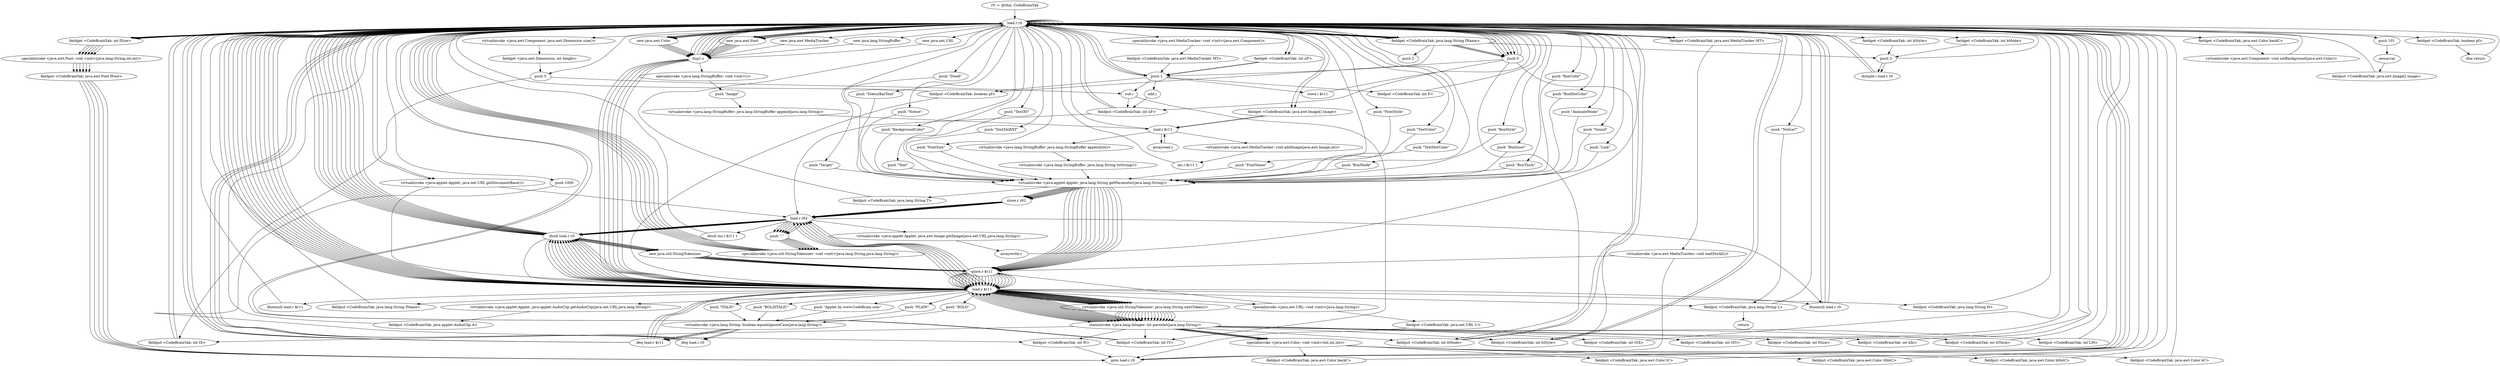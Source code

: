digraph "" {
    "r0 := @this: CodeBrainYak"
    "load.r r0"
    "r0 := @this: CodeBrainYak"->"load.r r0";
    "push 5"
    "load.r r0"->"push 5";
    "fieldput <CodeBrainYak: int tX>"
    "push 5"->"fieldput <CodeBrainYak: int tX>";
    "fieldput <CodeBrainYak: int tX>"->"load.r r0";
    "load.r r0"->"load.r r0";
    "virtualinvoke <java.awt.Component: java.awt.Dimension size()>"
    "load.r r0"->"virtualinvoke <java.awt.Component: java.awt.Dimension size()>";
    "fieldget <java.awt.Dimension: int height>"
    "virtualinvoke <java.awt.Component: java.awt.Dimension size()>"->"fieldget <java.awt.Dimension: int height>";
    "fieldget <java.awt.Dimension: int height>"->"push 5";
    "sub.i"
    "push 5"->"sub.i";
    "fieldput <CodeBrainYak: int tY>"
    "sub.i"->"fieldput <CodeBrainYak: int tY>";
    "fieldput <CodeBrainYak: int tY>"->"load.r r0";
    "push \"Notice\""
    "load.r r0"->"push \"Notice\"";
    "virtualinvoke <java.applet.Applet: java.lang.String getParameter(java.lang.String)>"
    "push \"Notice\""->"virtualinvoke <java.applet.Applet: java.lang.String getParameter(java.lang.String)>";
    "store.r $r11"
    "virtualinvoke <java.applet.Applet: java.lang.String getParameter(java.lang.String)>"->"store.r $r11";
    "load.r $r11"
    "store.r $r11"->"load.r $r11";
    "ifnonnull load.r $r11"
    "load.r $r11"->"ifnonnull load.r $r11";
    "ifnonnull load.r $r11"->"load.r r0";
    "push 0"
    "load.r r0"->"push 0";
    "fieldput <CodeBrainYak: boolean pf>"
    "push 0"->"fieldput <CodeBrainYak: boolean pf>";
    "fieldput <CodeBrainYak: boolean pf>"->"load.r $r11";
    "ifnull load.r r0"
    "load.r $r11"->"ifnull load.r r0";
    "ifnull load.r r0"->"load.r $r11";
    "push \"Applet by www.CodeBrain.com\""
    "load.r $r11"->"push \"Applet by www.CodeBrain.com\"";
    "virtualinvoke <java.lang.String: boolean equalsIgnoreCase(java.lang.String)>"
    "push \"Applet by www.CodeBrain.com\""->"virtualinvoke <java.lang.String: boolean equalsIgnoreCase(java.lang.String)>";
    "ifeq load.r r0"
    "virtualinvoke <java.lang.String: boolean equalsIgnoreCase(java.lang.String)>"->"ifeq load.r r0";
    "ifeq load.r r0"->"load.r r0";
    "push 1"
    "load.r r0"->"push 1";
    "push 1"->"fieldput <CodeBrainYak: boolean pf>";
    "fieldput <CodeBrainYak: boolean pf>"->"load.r r0";
    "push \"BackgroundColor\""
    "load.r r0"->"push \"BackgroundColor\"";
    "push \"BackgroundColor\""->"virtualinvoke <java.applet.Applet: java.lang.String getParameter(java.lang.String)>";
    "store.r r62"
    "virtualinvoke <java.applet.Applet: java.lang.String getParameter(java.lang.String)>"->"store.r r62";
    "load.r r62"
    "store.r r62"->"load.r r62";
    "load.r r62"->"ifnull load.r r0";
    "new java.util.StringTokenizer"
    "ifnull load.r r0"->"new java.util.StringTokenizer";
    "new java.util.StringTokenizer"->"store.r $r11";
    "store.r $r11"->"load.r $r11";
    "load.r $r11"->"load.r r62";
    "push \",\""
    "load.r r62"->"push \",\"";
    "specialinvoke <java.util.StringTokenizer: void <init>(java.lang.String,java.lang.String)>"
    "push \",\""->"specialinvoke <java.util.StringTokenizer: void <init>(java.lang.String,java.lang.String)>";
    "specialinvoke <java.util.StringTokenizer: void <init>(java.lang.String,java.lang.String)>"->"load.r r0";
    "new java.awt.Color"
    "load.r r0"->"new java.awt.Color";
    "dup1.r"
    "new java.awt.Color"->"dup1.r";
    "dup1.r"->"load.r $r11";
    "virtualinvoke <java.util.StringTokenizer: java.lang.String nextToken()>"
    "load.r $r11"->"virtualinvoke <java.util.StringTokenizer: java.lang.String nextToken()>";
    "staticinvoke <java.lang.Integer: int parseInt(java.lang.String)>"
    "virtualinvoke <java.util.StringTokenizer: java.lang.String nextToken()>"->"staticinvoke <java.lang.Integer: int parseInt(java.lang.String)>";
    "staticinvoke <java.lang.Integer: int parseInt(java.lang.String)>"->"load.r $r11";
    "load.r $r11"->"virtualinvoke <java.util.StringTokenizer: java.lang.String nextToken()>";
    "virtualinvoke <java.util.StringTokenizer: java.lang.String nextToken()>"->"staticinvoke <java.lang.Integer: int parseInt(java.lang.String)>";
    "staticinvoke <java.lang.Integer: int parseInt(java.lang.String)>"->"load.r $r11";
    "load.r $r11"->"virtualinvoke <java.util.StringTokenizer: java.lang.String nextToken()>";
    "virtualinvoke <java.util.StringTokenizer: java.lang.String nextToken()>"->"staticinvoke <java.lang.Integer: int parseInt(java.lang.String)>";
    "specialinvoke <java.awt.Color: void <init>(int,int,int)>"
    "staticinvoke <java.lang.Integer: int parseInt(java.lang.String)>"->"specialinvoke <java.awt.Color: void <init>(int,int,int)>";
    "fieldput <CodeBrainYak: java.awt.Color backC>"
    "specialinvoke <java.awt.Color: void <init>(int,int,int)>"->"fieldput <CodeBrainYak: java.awt.Color backC>";
    "fieldput <CodeBrainYak: java.awt.Color backC>"->"load.r r0";
    "load.r r0"->"load.r r0";
    "fieldget <CodeBrainYak: java.awt.Color backC>"
    "load.r r0"->"fieldget <CodeBrainYak: java.awt.Color backC>";
    "virtualinvoke <java.awt.Component: void setBackground(java.awt.Color)>"
    "fieldget <CodeBrainYak: java.awt.Color backC>"->"virtualinvoke <java.awt.Component: void setBackground(java.awt.Color)>";
    "virtualinvoke <java.awt.Component: void setBackground(java.awt.Color)>"->"load.r r0";
    "push \"Text\""
    "load.r r0"->"push \"Text\"";
    "push \"Text\""->"virtualinvoke <java.applet.Applet: java.lang.String getParameter(java.lang.String)>";
    "virtualinvoke <java.applet.Applet: java.lang.String getParameter(java.lang.String)>"->"store.r $r11";
    "store.r $r11"->"load.r $r11";
    "load.r $r11"->"ifnull load.r r0";
    "ifnull load.r r0"->"load.r r0";
    "load.r r0"->"load.r $r11";
    "fieldput <CodeBrainYak: java.lang.String L>"
    "load.r $r11"->"fieldput <CodeBrainYak: java.lang.String L>";
    "fieldput <CodeBrainYak: java.lang.String L>"->"load.r r0";
    "push \"TextXY\""
    "load.r r0"->"push \"TextXY\"";
    "push \"TextXY\""->"virtualinvoke <java.applet.Applet: java.lang.String getParameter(java.lang.String)>";
    "virtualinvoke <java.applet.Applet: java.lang.String getParameter(java.lang.String)>"->"store.r r62";
    "store.r r62"->"load.r r62";
    "load.r r62"->"ifnull load.r r0";
    "ifnull load.r r0"->"new java.util.StringTokenizer";
    "new java.util.StringTokenizer"->"store.r $r11";
    "store.r $r11"->"load.r $r11";
    "load.r $r11"->"load.r r62";
    "load.r r62"->"push \",\"";
    "push \",\""->"specialinvoke <java.util.StringTokenizer: void <init>(java.lang.String,java.lang.String)>";
    "specialinvoke <java.util.StringTokenizer: void <init>(java.lang.String,java.lang.String)>"->"load.r r0";
    "load.r r0"->"load.r $r11";
    "load.r $r11"->"virtualinvoke <java.util.StringTokenizer: java.lang.String nextToken()>";
    "virtualinvoke <java.util.StringTokenizer: java.lang.String nextToken()>"->"staticinvoke <java.lang.Integer: int parseInt(java.lang.String)>";
    "staticinvoke <java.lang.Integer: int parseInt(java.lang.String)>"->"fieldput <CodeBrainYak: int tX>";
    "fieldput <CodeBrainYak: int tX>"->"load.r r0";
    "load.r r0"->"load.r $r11";
    "load.r $r11"->"virtualinvoke <java.util.StringTokenizer: java.lang.String nextToken()>";
    "virtualinvoke <java.util.StringTokenizer: java.lang.String nextToken()>"->"staticinvoke <java.lang.Integer: int parseInt(java.lang.String)>";
    "staticinvoke <java.lang.Integer: int parseInt(java.lang.String)>"->"fieldput <CodeBrainYak: int tY>";
    "fieldput <CodeBrainYak: int tY>"->"load.r r0";
    "push \"TextShiftXY\""
    "load.r r0"->"push \"TextShiftXY\"";
    "push \"TextShiftXY\""->"virtualinvoke <java.applet.Applet: java.lang.String getParameter(java.lang.String)>";
    "virtualinvoke <java.applet.Applet: java.lang.String getParameter(java.lang.String)>"->"store.r r62";
    "store.r r62"->"load.r r62";
    "load.r r62"->"ifnull load.r r0";
    "ifnull load.r r0"->"new java.util.StringTokenizer";
    "new java.util.StringTokenizer"->"store.r $r11";
    "store.r $r11"->"load.r $r11";
    "load.r $r11"->"load.r r62";
    "load.r r62"->"push \",\"";
    "push \",\""->"specialinvoke <java.util.StringTokenizer: void <init>(java.lang.String,java.lang.String)>";
    "specialinvoke <java.util.StringTokenizer: void <init>(java.lang.String,java.lang.String)>"->"load.r r0";
    "load.r r0"->"load.r $r11";
    "load.r $r11"->"virtualinvoke <java.util.StringTokenizer: java.lang.String nextToken()>";
    "virtualinvoke <java.util.StringTokenizer: java.lang.String nextToken()>"->"staticinvoke <java.lang.Integer: int parseInt(java.lang.String)>";
    "fieldput <CodeBrainYak: int tSX>"
    "staticinvoke <java.lang.Integer: int parseInt(java.lang.String)>"->"fieldput <CodeBrainYak: int tSX>";
    "fieldput <CodeBrainYak: int tSX>"->"load.r r0";
    "load.r r0"->"load.r $r11";
    "load.r $r11"->"virtualinvoke <java.util.StringTokenizer: java.lang.String nextToken()>";
    "virtualinvoke <java.util.StringTokenizer: java.lang.String nextToken()>"->"staticinvoke <java.lang.Integer: int parseInt(java.lang.String)>";
    "fieldput <CodeBrainYak: int tSY>"
    "staticinvoke <java.lang.Integer: int parseInt(java.lang.String)>"->"fieldput <CodeBrainYak: int tSY>";
    "fieldput <CodeBrainYak: int tSY>"->"load.r r0";
    "push \"FontSize\""
    "load.r r0"->"push \"FontSize\"";
    "push \"FontSize\""->"virtualinvoke <java.applet.Applet: java.lang.String getParameter(java.lang.String)>";
    "virtualinvoke <java.applet.Applet: java.lang.String getParameter(java.lang.String)>"->"store.r $r11";
    "store.r $r11"->"load.r $r11";
    "load.r $r11"->"ifnull load.r r0";
    "ifnull load.r r0"->"load.r r0";
    "load.r r0"->"load.r $r11";
    "load.r $r11"->"staticinvoke <java.lang.Integer: int parseInt(java.lang.String)>";
    "fieldput <CodeBrainYak: int fSize>"
    "staticinvoke <java.lang.Integer: int parseInt(java.lang.String)>"->"fieldput <CodeBrainYak: int fSize>";
    "fieldput <CodeBrainYak: int fSize>"->"load.r r0";
    "push \"FontName\""
    "load.r r0"->"push \"FontName\"";
    "push \"FontName\""->"virtualinvoke <java.applet.Applet: java.lang.String getParameter(java.lang.String)>";
    "virtualinvoke <java.applet.Applet: java.lang.String getParameter(java.lang.String)>"->"store.r $r11";
    "store.r $r11"->"load.r $r11";
    "load.r $r11"->"ifnull load.r r0";
    "ifnull load.r r0"->"load.r r0";
    "load.r r0"->"load.r $r11";
    "fieldput <CodeBrainYak: java.lang.String fName>"
    "load.r $r11"->"fieldput <CodeBrainYak: java.lang.String fName>";
    "fieldput <CodeBrainYak: java.lang.String fName>"->"load.r r0";
    "push \"FontStyle\""
    "load.r r0"->"push \"FontStyle\"";
    "push \"FontStyle\""->"virtualinvoke <java.applet.Applet: java.lang.String getParameter(java.lang.String)>";
    "virtualinvoke <java.applet.Applet: java.lang.String getParameter(java.lang.String)>"->"store.r $r11";
    "store.r $r11"->"load.r $r11";
    "load.r $r11"->"ifnull load.r r0";
    "ifnull load.r r0"->"load.r $r11";
    "push \"PLAIN\""
    "load.r $r11"->"push \"PLAIN\"";
    "push \"PLAIN\""->"virtualinvoke <java.lang.String: boolean equalsIgnoreCase(java.lang.String)>";
    "ifeq load.r $r11"
    "virtualinvoke <java.lang.String: boolean equalsIgnoreCase(java.lang.String)>"->"ifeq load.r $r11";
    "ifeq load.r $r11"->"load.r r0";
    "new java.awt.Font"
    "load.r r0"->"new java.awt.Font";
    "new java.awt.Font"->"dup1.r";
    "dup1.r"->"load.r r0";
    "fieldget <CodeBrainYak: java.lang.String fName>"
    "load.r r0"->"fieldget <CodeBrainYak: java.lang.String fName>";
    "fieldget <CodeBrainYak: java.lang.String fName>"->"push 0";
    "push 0"->"load.r r0";
    "fieldget <CodeBrainYak: int fSize>"
    "load.r r0"->"fieldget <CodeBrainYak: int fSize>";
    "specialinvoke <java.awt.Font: void <init>(java.lang.String,int,int)>"
    "fieldget <CodeBrainYak: int fSize>"->"specialinvoke <java.awt.Font: void <init>(java.lang.String,int,int)>";
    "fieldput <CodeBrainYak: java.awt.Font fFont>"
    "specialinvoke <java.awt.Font: void <init>(java.lang.String,int,int)>"->"fieldput <CodeBrainYak: java.awt.Font fFont>";
    "goto load.r r0"
    "fieldput <CodeBrainYak: java.awt.Font fFont>"->"goto load.r r0";
    "goto load.r r0"->"load.r r0";
    "push \"TextColor\""
    "load.r r0"->"push \"TextColor\"";
    "push \"TextColor\""->"virtualinvoke <java.applet.Applet: java.lang.String getParameter(java.lang.String)>";
    "virtualinvoke <java.applet.Applet: java.lang.String getParameter(java.lang.String)>"->"store.r r62";
    "store.r r62"->"load.r r62";
    "load.r r62"->"ifnull load.r r0";
    "ifnull load.r r0"->"new java.util.StringTokenizer";
    "new java.util.StringTokenizer"->"store.r $r11";
    "store.r $r11"->"load.r $r11";
    "load.r $r11"->"load.r r62";
    "load.r r62"->"push \",\"";
    "push \",\""->"specialinvoke <java.util.StringTokenizer: void <init>(java.lang.String,java.lang.String)>";
    "specialinvoke <java.util.StringTokenizer: void <init>(java.lang.String,java.lang.String)>"->"load.r r0";
    "load.r r0"->"new java.awt.Color";
    "new java.awt.Color"->"dup1.r";
    "dup1.r"->"load.r $r11";
    "load.r $r11"->"virtualinvoke <java.util.StringTokenizer: java.lang.String nextToken()>";
    "virtualinvoke <java.util.StringTokenizer: java.lang.String nextToken()>"->"staticinvoke <java.lang.Integer: int parseInt(java.lang.String)>";
    "staticinvoke <java.lang.Integer: int parseInt(java.lang.String)>"->"load.r $r11";
    "load.r $r11"->"virtualinvoke <java.util.StringTokenizer: java.lang.String nextToken()>";
    "virtualinvoke <java.util.StringTokenizer: java.lang.String nextToken()>"->"staticinvoke <java.lang.Integer: int parseInt(java.lang.String)>";
    "staticinvoke <java.lang.Integer: int parseInt(java.lang.String)>"->"load.r $r11";
    "load.r $r11"->"virtualinvoke <java.util.StringTokenizer: java.lang.String nextToken()>";
    "virtualinvoke <java.util.StringTokenizer: java.lang.String nextToken()>"->"staticinvoke <java.lang.Integer: int parseInt(java.lang.String)>";
    "staticinvoke <java.lang.Integer: int parseInt(java.lang.String)>"->"specialinvoke <java.awt.Color: void <init>(int,int,int)>";
    "fieldput <CodeBrainYak: java.awt.Color tC>"
    "specialinvoke <java.awt.Color: void <init>(int,int,int)>"->"fieldput <CodeBrainYak: java.awt.Color tC>";
    "fieldput <CodeBrainYak: java.awt.Color tC>"->"load.r r0";
    "push \"TextHotColor\""
    "load.r r0"->"push \"TextHotColor\"";
    "push \"TextHotColor\""->"virtualinvoke <java.applet.Applet: java.lang.String getParameter(java.lang.String)>";
    "virtualinvoke <java.applet.Applet: java.lang.String getParameter(java.lang.String)>"->"store.r r62";
    "store.r r62"->"load.r r62";
    "load.r r62"->"ifnull load.r r0";
    "ifnull load.r r0"->"new java.util.StringTokenizer";
    "new java.util.StringTokenizer"->"store.r $r11";
    "store.r $r11"->"load.r $r11";
    "load.r $r11"->"load.r r62";
    "load.r r62"->"push \",\"";
    "push \",\""->"specialinvoke <java.util.StringTokenizer: void <init>(java.lang.String,java.lang.String)>";
    "specialinvoke <java.util.StringTokenizer: void <init>(java.lang.String,java.lang.String)>"->"load.r r0";
    "load.r r0"->"new java.awt.Color";
    "new java.awt.Color"->"dup1.r";
    "dup1.r"->"load.r $r11";
    "load.r $r11"->"virtualinvoke <java.util.StringTokenizer: java.lang.String nextToken()>";
    "virtualinvoke <java.util.StringTokenizer: java.lang.String nextToken()>"->"staticinvoke <java.lang.Integer: int parseInt(java.lang.String)>";
    "staticinvoke <java.lang.Integer: int parseInt(java.lang.String)>"->"load.r $r11";
    "load.r $r11"->"virtualinvoke <java.util.StringTokenizer: java.lang.String nextToken()>";
    "virtualinvoke <java.util.StringTokenizer: java.lang.String nextToken()>"->"staticinvoke <java.lang.Integer: int parseInt(java.lang.String)>";
    "staticinvoke <java.lang.Integer: int parseInt(java.lang.String)>"->"load.r $r11";
    "load.r $r11"->"virtualinvoke <java.util.StringTokenizer: java.lang.String nextToken()>";
    "virtualinvoke <java.util.StringTokenizer: java.lang.String nextToken()>"->"staticinvoke <java.lang.Integer: int parseInt(java.lang.String)>";
    "staticinvoke <java.lang.Integer: int parseInt(java.lang.String)>"->"specialinvoke <java.awt.Color: void <init>(int,int,int)>";
    "fieldput <CodeBrainYak: java.awt.Color tHotC>"
    "specialinvoke <java.awt.Color: void <init>(int,int,int)>"->"fieldput <CodeBrainYak: java.awt.Color tHotC>";
    "fieldput <CodeBrainYak: java.awt.Color tHotC>"->"load.r r0";
    "load.r r0"->"push 0";
    "fieldput <CodeBrainYak: int nF>"
    "push 0"->"fieldput <CodeBrainYak: int nF>";
    "fieldput <CodeBrainYak: int nF>"->"load.r r0";
    "push 101"
    "load.r r0"->"push 101";
    "newarray"
    "push 101"->"newarray";
    "fieldput <CodeBrainYak: java.awt.Image[] image>"
    "newarray"->"fieldput <CodeBrainYak: java.awt.Image[] image>";
    "fieldput <CodeBrainYak: java.awt.Image[] image>"->"load.r r0";
    "new java.awt.MediaTracker"
    "load.r r0"->"new java.awt.MediaTracker";
    "new java.awt.MediaTracker"->"dup1.r";
    "dup1.r"->"load.r r0";
    "specialinvoke <java.awt.MediaTracker: void <init>(java.awt.Component)>"
    "load.r r0"->"specialinvoke <java.awt.MediaTracker: void <init>(java.awt.Component)>";
    "fieldput <CodeBrainYak: java.awt.MediaTracker MT>"
    "specialinvoke <java.awt.MediaTracker: void <init>(java.awt.Component)>"->"fieldput <CodeBrainYak: java.awt.MediaTracker MT>";
    "fieldput <CodeBrainYak: java.awt.MediaTracker MT>"->"push 1";
    "store.i $r11"
    "push 1"->"store.i $r11";
    "store.i $r11"->"load.r r0";
    "new java.lang.StringBuffer"
    "load.r r0"->"new java.lang.StringBuffer";
    "new java.lang.StringBuffer"->"dup1.r";
    "specialinvoke <java.lang.StringBuffer: void <init>()>"
    "dup1.r"->"specialinvoke <java.lang.StringBuffer: void <init>()>";
    "push \"Image\""
    "specialinvoke <java.lang.StringBuffer: void <init>()>"->"push \"Image\"";
    "virtualinvoke <java.lang.StringBuffer: java.lang.StringBuffer append(java.lang.String)>"
    "push \"Image\""->"virtualinvoke <java.lang.StringBuffer: java.lang.StringBuffer append(java.lang.String)>";
    "load.i $r11"
    "virtualinvoke <java.lang.StringBuffer: java.lang.StringBuffer append(java.lang.String)>"->"load.i $r11";
    "virtualinvoke <java.lang.StringBuffer: java.lang.StringBuffer append(int)>"
    "load.i $r11"->"virtualinvoke <java.lang.StringBuffer: java.lang.StringBuffer append(int)>";
    "virtualinvoke <java.lang.StringBuffer: java.lang.String toString()>"
    "virtualinvoke <java.lang.StringBuffer: java.lang.StringBuffer append(int)>"->"virtualinvoke <java.lang.StringBuffer: java.lang.String toString()>";
    "virtualinvoke <java.lang.StringBuffer: java.lang.String toString()>"->"virtualinvoke <java.applet.Applet: java.lang.String getParameter(java.lang.String)>";
    "virtualinvoke <java.applet.Applet: java.lang.String getParameter(java.lang.String)>"->"store.r r62";
    "store.r r62"->"load.r r62";
    "ifnull inc.i $r11 1"
    "load.r r62"->"ifnull inc.i $r11 1";
    "ifnull inc.i $r11 1"->"load.r r0";
    "fieldget <CodeBrainYak: java.awt.Image[] image>"
    "load.r r0"->"fieldget <CodeBrainYak: java.awt.Image[] image>";
    "fieldget <CodeBrainYak: java.awt.Image[] image>"->"load.i $r11";
    "load.i $r11"->"load.r r0";
    "load.r r0"->"load.r r0";
    "virtualinvoke <java.applet.Applet: java.net.URL getDocumentBase()>"
    "load.r r0"->"virtualinvoke <java.applet.Applet: java.net.URL getDocumentBase()>";
    "virtualinvoke <java.applet.Applet: java.net.URL getDocumentBase()>"->"load.r r62";
    "virtualinvoke <java.applet.Applet: java.awt.Image getImage(java.net.URL,java.lang.String)>"
    "load.r r62"->"virtualinvoke <java.applet.Applet: java.awt.Image getImage(java.net.URL,java.lang.String)>";
    "arraywrite.r"
    "virtualinvoke <java.applet.Applet: java.awt.Image getImage(java.net.URL,java.lang.String)>"->"arraywrite.r";
    "arraywrite.r"->"load.r r0";
    "fieldget <CodeBrainYak: java.awt.MediaTracker MT>"
    "load.r r0"->"fieldget <CodeBrainYak: java.awt.MediaTracker MT>";
    "fieldget <CodeBrainYak: java.awt.MediaTracker MT>"->"load.r r0";
    "load.r r0"->"fieldget <CodeBrainYak: java.awt.Image[] image>";
    "fieldget <CodeBrainYak: java.awt.Image[] image>"->"load.i $r11";
    "arrayread.r"
    "load.i $r11"->"arrayread.r";
    "arrayread.r"->"load.i $r11";
    "virtualinvoke <java.awt.MediaTracker: void addImage(java.awt.Image,int)>"
    "load.i $r11"->"virtualinvoke <java.awt.MediaTracker: void addImage(java.awt.Image,int)>";
    "inc.i $r11 1"
    "virtualinvoke <java.awt.MediaTracker: void addImage(java.awt.Image,int)>"->"inc.i $r11 1";
    "inc.i $r11 1"->"load.r r0";
    "load.r r0"->"load.r r0";
    "fieldget <CodeBrainYak: int nF>"
    "load.r r0"->"fieldget <CodeBrainYak: int nF>";
    "fieldget <CodeBrainYak: int nF>"->"push 1";
    "add.i"
    "push 1"->"add.i";
    "add.i"->"fieldput <CodeBrainYak: int nF>";
    "fieldput <CodeBrainYak: int nF>"->"load.r r62";
    "ifnonnull load.r r0"
    "load.r r62"->"ifnonnull load.r r0";
    "ifnonnull load.r r0"->"load.r r0";
    "load.r r0"->"load.r r0";
    "load.r r0"->"fieldget <CodeBrainYak: int nF>";
    "fieldget <CodeBrainYak: int nF>"->"push 1";
    "push 1"->"sub.i";
    "sub.i"->"fieldput <CodeBrainYak: int nF>";
    "fieldput <CodeBrainYak: int nF>"->"load.r r0";
    "load.r r0"->"push 1";
    "fieldput <CodeBrainYak: int F>"
    "push 1"->"fieldput <CodeBrainYak: int F>";
    "fieldput <CodeBrainYak: int F>"->"load.r r0";
    "load.r r0"->"fieldget <CodeBrainYak: java.awt.MediaTracker MT>";
    "virtualinvoke <java.awt.MediaTracker: void waitForAll()>"
    "fieldget <CodeBrainYak: java.awt.MediaTracker MT>"->"virtualinvoke <java.awt.MediaTracker: void waitForAll()>";
    "virtualinvoke <java.awt.MediaTracker: void waitForAll()>"->"goto load.r r0";
    "goto load.r r0"->"load.r r0";
    "push \"BoxMode\""
    "load.r r0"->"push \"BoxMode\"";
    "push \"BoxMode\""->"virtualinvoke <java.applet.Applet: java.lang.String getParameter(java.lang.String)>";
    "virtualinvoke <java.applet.Applet: java.lang.String getParameter(java.lang.String)>"->"store.r $r11";
    "store.r $r11"->"load.r $r11";
    "load.r $r11"->"ifnull load.r r0";
    "ifnull load.r r0"->"load.r r0";
    "load.r r0"->"load.r $r11";
    "load.r $r11"->"staticinvoke <java.lang.Integer: int parseInt(java.lang.String)>";
    "fieldput <CodeBrainYak: int bMode>"
    "staticinvoke <java.lang.Integer: int parseInt(java.lang.String)>"->"fieldput <CodeBrainYak: int bMode>";
    "fieldput <CodeBrainYak: int bMode>"->"load.r r0";
    "fieldget <CodeBrainYak: int bMode>"
    "load.r r0"->"fieldget <CodeBrainYak: int bMode>";
    "push 3"
    "fieldget <CodeBrainYak: int bMode>"->"push 3";
    "ifcmple.i load.r r0"
    "push 3"->"ifcmple.i load.r r0";
    "ifcmple.i load.r r0"->"load.r r0";
    "load.r r0"->"push 0";
    "push 0"->"fieldput <CodeBrainYak: int bMode>";
    "fieldput <CodeBrainYak: int bMode>"->"load.r r0";
    "push \"BoxStyle\""
    "load.r r0"->"push \"BoxStyle\"";
    "push \"BoxStyle\""->"virtualinvoke <java.applet.Applet: java.lang.String getParameter(java.lang.String)>";
    "virtualinvoke <java.applet.Applet: java.lang.String getParameter(java.lang.String)>"->"store.r $r11";
    "store.r $r11"->"load.r $r11";
    "load.r $r11"->"ifnull load.r r0";
    "ifnull load.r r0"->"load.r r0";
    "load.r r0"->"load.r $r11";
    "load.r $r11"->"staticinvoke <java.lang.Integer: int parseInt(java.lang.String)>";
    "fieldput <CodeBrainYak: int bStyle>"
    "staticinvoke <java.lang.Integer: int parseInt(java.lang.String)>"->"fieldput <CodeBrainYak: int bStyle>";
    "fieldput <CodeBrainYak: int bStyle>"->"load.r r0";
    "fieldget <CodeBrainYak: int bStyle>"
    "load.r r0"->"fieldget <CodeBrainYak: int bStyle>";
    "fieldget <CodeBrainYak: int bStyle>"->"push 3";
    "push 3"->"ifcmple.i load.r r0";
    "ifcmple.i load.r r0"->"load.r r0";
    "load.r r0"->"push 0";
    "push 0"->"fieldput <CodeBrainYak: int bStyle>";
    "fieldput <CodeBrainYak: int bStyle>"->"load.r r0";
    "push \"BoxInset\""
    "load.r r0"->"push \"BoxInset\"";
    "push \"BoxInset\""->"virtualinvoke <java.applet.Applet: java.lang.String getParameter(java.lang.String)>";
    "virtualinvoke <java.applet.Applet: java.lang.String getParameter(java.lang.String)>"->"store.r $r11";
    "store.r $r11"->"load.r $r11";
    "load.r $r11"->"ifnull load.r r0";
    "ifnull load.r r0"->"load.r r0";
    "load.r r0"->"load.r $r11";
    "load.r $r11"->"staticinvoke <java.lang.Integer: int parseInt(java.lang.String)>";
    "fieldput <CodeBrainYak: int bIn>"
    "staticinvoke <java.lang.Integer: int parseInt(java.lang.String)>"->"fieldput <CodeBrainYak: int bIn>";
    "fieldput <CodeBrainYak: int bIn>"->"load.r r0";
    "push \"BoxThick\""
    "load.r r0"->"push \"BoxThick\"";
    "push \"BoxThick\""->"virtualinvoke <java.applet.Applet: java.lang.String getParameter(java.lang.String)>";
    "virtualinvoke <java.applet.Applet: java.lang.String getParameter(java.lang.String)>"->"store.r $r11";
    "store.r $r11"->"load.r $r11";
    "load.r $r11"->"ifnull load.r r0";
    "ifnull load.r r0"->"load.r r0";
    "load.r r0"->"load.r $r11";
    "load.r $r11"->"staticinvoke <java.lang.Integer: int parseInt(java.lang.String)>";
    "fieldput <CodeBrainYak: int bThick>"
    "staticinvoke <java.lang.Integer: int parseInt(java.lang.String)>"->"fieldput <CodeBrainYak: int bThick>";
    "fieldput <CodeBrainYak: int bThick>"->"load.r r0";
    "push \"BoxColor\""
    "load.r r0"->"push \"BoxColor\"";
    "push \"BoxColor\""->"virtualinvoke <java.applet.Applet: java.lang.String getParameter(java.lang.String)>";
    "virtualinvoke <java.applet.Applet: java.lang.String getParameter(java.lang.String)>"->"store.r r62";
    "store.r r62"->"load.r r62";
    "load.r r62"->"ifnull load.r r0";
    "ifnull load.r r0"->"new java.util.StringTokenizer";
    "new java.util.StringTokenizer"->"store.r $r11";
    "store.r $r11"->"load.r $r11";
    "load.r $r11"->"load.r r62";
    "load.r r62"->"push \",\"";
    "push \",\""->"specialinvoke <java.util.StringTokenizer: void <init>(java.lang.String,java.lang.String)>";
    "specialinvoke <java.util.StringTokenizer: void <init>(java.lang.String,java.lang.String)>"->"load.r r0";
    "load.r r0"->"new java.awt.Color";
    "new java.awt.Color"->"dup1.r";
    "dup1.r"->"load.r $r11";
    "load.r $r11"->"virtualinvoke <java.util.StringTokenizer: java.lang.String nextToken()>";
    "virtualinvoke <java.util.StringTokenizer: java.lang.String nextToken()>"->"staticinvoke <java.lang.Integer: int parseInt(java.lang.String)>";
    "staticinvoke <java.lang.Integer: int parseInt(java.lang.String)>"->"load.r $r11";
    "load.r $r11"->"virtualinvoke <java.util.StringTokenizer: java.lang.String nextToken()>";
    "virtualinvoke <java.util.StringTokenizer: java.lang.String nextToken()>"->"staticinvoke <java.lang.Integer: int parseInt(java.lang.String)>";
    "staticinvoke <java.lang.Integer: int parseInt(java.lang.String)>"->"load.r $r11";
    "load.r $r11"->"virtualinvoke <java.util.StringTokenizer: java.lang.String nextToken()>";
    "virtualinvoke <java.util.StringTokenizer: java.lang.String nextToken()>"->"staticinvoke <java.lang.Integer: int parseInt(java.lang.String)>";
    "staticinvoke <java.lang.Integer: int parseInt(java.lang.String)>"->"specialinvoke <java.awt.Color: void <init>(int,int,int)>";
    "fieldput <CodeBrainYak: java.awt.Color bHotC>"
    "specialinvoke <java.awt.Color: void <init>(int,int,int)>"->"fieldput <CodeBrainYak: java.awt.Color bHotC>";
    "fieldput <CodeBrainYak: java.awt.Color bHotC>"->"load.r r0";
    "push \"BoxHotColor\""
    "load.r r0"->"push \"BoxHotColor\"";
    "push \"BoxHotColor\""->"virtualinvoke <java.applet.Applet: java.lang.String getParameter(java.lang.String)>";
    "virtualinvoke <java.applet.Applet: java.lang.String getParameter(java.lang.String)>"->"store.r r62";
    "store.r r62"->"load.r r62";
    "load.r r62"->"ifnull load.r r0";
    "ifnull load.r r0"->"new java.util.StringTokenizer";
    "new java.util.StringTokenizer"->"store.r $r11";
    "store.r $r11"->"load.r $r11";
    "load.r $r11"->"load.r r62";
    "load.r r62"->"push \",\"";
    "push \",\""->"specialinvoke <java.util.StringTokenizer: void <init>(java.lang.String,java.lang.String)>";
    "specialinvoke <java.util.StringTokenizer: void <init>(java.lang.String,java.lang.String)>"->"load.r r0";
    "load.r r0"->"new java.awt.Color";
    "new java.awt.Color"->"dup1.r";
    "dup1.r"->"load.r $r11";
    "load.r $r11"->"virtualinvoke <java.util.StringTokenizer: java.lang.String nextToken()>";
    "virtualinvoke <java.util.StringTokenizer: java.lang.String nextToken()>"->"staticinvoke <java.lang.Integer: int parseInt(java.lang.String)>";
    "staticinvoke <java.lang.Integer: int parseInt(java.lang.String)>"->"load.r $r11";
    "load.r $r11"->"virtualinvoke <java.util.StringTokenizer: java.lang.String nextToken()>";
    "virtualinvoke <java.util.StringTokenizer: java.lang.String nextToken()>"->"staticinvoke <java.lang.Integer: int parseInt(java.lang.String)>";
    "staticinvoke <java.lang.Integer: int parseInt(java.lang.String)>"->"load.r $r11";
    "load.r $r11"->"virtualinvoke <java.util.StringTokenizer: java.lang.String nextToken()>";
    "virtualinvoke <java.util.StringTokenizer: java.lang.String nextToken()>"->"staticinvoke <java.lang.Integer: int parseInt(java.lang.String)>";
    "staticinvoke <java.lang.Integer: int parseInt(java.lang.String)>"->"specialinvoke <java.awt.Color: void <init>(int,int,int)>";
    "fieldput <CodeBrainYak: java.awt.Color bC>"
    "specialinvoke <java.awt.Color: void <init>(int,int,int)>"->"fieldput <CodeBrainYak: java.awt.Color bC>";
    "fieldput <CodeBrainYak: java.awt.Color bC>"->"load.r r0";
    "push \"AnimateMode\""
    "load.r r0"->"push \"AnimateMode\"";
    "push \"AnimateMode\""->"virtualinvoke <java.applet.Applet: java.lang.String getParameter(java.lang.String)>";
    "virtualinvoke <java.applet.Applet: java.lang.String getParameter(java.lang.String)>"->"store.r $r11";
    "store.r $r11"->"load.r $r11";
    "load.r $r11"->"ifnull load.r r0";
    "ifnull load.r r0"->"load.r r0";
    "load.r r0"->"load.r $r11";
    "load.r $r11"->"staticinvoke <java.lang.Integer: int parseInt(java.lang.String)>";
    "fieldput <CodeBrainYak: int LM>"
    "staticinvoke <java.lang.Integer: int parseInt(java.lang.String)>"->"fieldput <CodeBrainYak: int LM>";
    "fieldput <CodeBrainYak: int LM>"->"load.r r0";
    "push \"Sound\""
    "load.r r0"->"push \"Sound\"";
    "push \"Sound\""->"virtualinvoke <java.applet.Applet: java.lang.String getParameter(java.lang.String)>";
    "virtualinvoke <java.applet.Applet: java.lang.String getParameter(java.lang.String)>"->"store.r $r11";
    "store.r $r11"->"load.r $r11";
    "load.r $r11"->"ifnull load.r r0";
    "ifnull load.r r0"->"load.r r0";
    "load.r r0"->"load.r r0";
    "load.r r0"->"load.r r0";
    "load.r r0"->"virtualinvoke <java.applet.Applet: java.net.URL getDocumentBase()>";
    "virtualinvoke <java.applet.Applet: java.net.URL getDocumentBase()>"->"load.r $r11";
    "virtualinvoke <java.applet.Applet: java.applet.AudioClip getAudioClip(java.net.URL,java.lang.String)>"
    "load.r $r11"->"virtualinvoke <java.applet.Applet: java.applet.AudioClip getAudioClip(java.net.URL,java.lang.String)>";
    "fieldput <CodeBrainYak: java.applet.AudioClip A>"
    "virtualinvoke <java.applet.Applet: java.applet.AudioClip getAudioClip(java.net.URL,java.lang.String)>"->"fieldput <CodeBrainYak: java.applet.AudioClip A>";
    "fieldput <CodeBrainYak: java.applet.AudioClip A>"->"load.r r0";
    "push \"Link\""
    "load.r r0"->"push \"Link\"";
    "push \"Link\""->"virtualinvoke <java.applet.Applet: java.lang.String getParameter(java.lang.String)>";
    "virtualinvoke <java.applet.Applet: java.lang.String getParameter(java.lang.String)>"->"store.r $r11";
    "store.r $r11"->"load.r $r11";
    "load.r $r11"->"ifnull load.r r0";
    "ifnull load.r r0"->"load.r r0";
    "new java.net.URL"
    "load.r r0"->"new java.net.URL";
    "new java.net.URL"->"dup1.r";
    "dup1.r"->"load.r $r11";
    "specialinvoke <java.net.URL: void <init>(java.lang.String)>"
    "load.r $r11"->"specialinvoke <java.net.URL: void <init>(java.lang.String)>";
    "fieldput <CodeBrainYak: java.net.URL U>"
    "specialinvoke <java.net.URL: void <init>(java.lang.String)>"->"fieldput <CodeBrainYak: java.net.URL U>";
    "fieldput <CodeBrainYak: java.net.URL U>"->"goto load.r r0";
    "goto load.r r0"->"load.r r0";
    "load.r r0"->"load.r r0";
    "push \"Target\""
    "load.r r0"->"push \"Target\"";
    "push \"Target\""->"virtualinvoke <java.applet.Applet: java.lang.String getParameter(java.lang.String)>";
    "fieldput <CodeBrainYak: java.lang.String T>"
    "virtualinvoke <java.applet.Applet: java.lang.String getParameter(java.lang.String)>"->"fieldput <CodeBrainYak: java.lang.String T>";
    "fieldput <CodeBrainYak: java.lang.String T>"->"load.r r0";
    "push \"Dwell\""
    "load.r r0"->"push \"Dwell\"";
    "push \"Dwell\""->"virtualinvoke <java.applet.Applet: java.lang.String getParameter(java.lang.String)>";
    "virtualinvoke <java.applet.Applet: java.lang.String getParameter(java.lang.String)>"->"store.r $r11";
    "store.r $r11"->"load.r $r11";
    "load.r $r11"->"ifnonnull load.r r0";
    "ifnonnull load.r r0"->"load.r r0";
    "push 1000"
    "load.r r0"->"push 1000";
    "fieldput <CodeBrainYak: int W>"
    "push 1000"->"fieldput <CodeBrainYak: int W>";
    "fieldput <CodeBrainYak: int W>"->"goto load.r r0";
    "goto load.r r0"->"load.r r0";
    "push \"StatusBarText\""
    "load.r r0"->"push \"StatusBarText\"";
    "push \"StatusBarText\""->"virtualinvoke <java.applet.Applet: java.lang.String getParameter(java.lang.String)>";
    "virtualinvoke <java.applet.Applet: java.lang.String getParameter(java.lang.String)>"->"store.r $r11";
    "store.r $r11"->"load.r $r11";
    "load.r $r11"->"ifnull load.r r0";
    "ifnull load.r r0"->"load.r r0";
    "load.r r0"->"load.r $r11";
    "fieldput <CodeBrainYak: java.lang.String H>"
    "load.r $r11"->"fieldput <CodeBrainYak: java.lang.String H>";
    "fieldput <CodeBrainYak: java.lang.String H>"->"load.r r0";
    "fieldget <CodeBrainYak: boolean pf>"
    "load.r r0"->"fieldget <CodeBrainYak: boolean pf>";
    "ifne return"
    "fieldget <CodeBrainYak: boolean pf>"->"ifne return";
    "ifne return"->"load.r r0";
    "push \"Notice?\""
    "load.r r0"->"push \"Notice?\"";
    "push \"Notice?\""->"fieldput <CodeBrainYak: java.lang.String L>";
    "return"
    "fieldput <CodeBrainYak: java.lang.String L>"->"return";
    "ifnonnull load.r r0"->"load.r r0";
    "load.r r0"->"load.r $r11";
    "load.r $r11"->"staticinvoke <java.lang.Integer: int parseInt(java.lang.String)>";
    "staticinvoke <java.lang.Integer: int parseInt(java.lang.String)>"->"fieldput <CodeBrainYak: int W>";
    "specialinvoke <java.net.URL: void <init>(java.lang.String)>"->"store.r $r11";
    "virtualinvoke <java.awt.MediaTracker: void waitForAll()>"->"store.r $r11";
    "ifeq load.r $r11"->"load.r $r11";
    "push \"BOLD\""
    "load.r $r11"->"push \"BOLD\"";
    "push \"BOLD\""->"virtualinvoke <java.lang.String: boolean equalsIgnoreCase(java.lang.String)>";
    "virtualinvoke <java.lang.String: boolean equalsIgnoreCase(java.lang.String)>"->"ifeq load.r $r11";
    "ifeq load.r $r11"->"load.r r0";
    "load.r r0"->"new java.awt.Font";
    "new java.awt.Font"->"dup1.r";
    "dup1.r"->"load.r r0";
    "load.r r0"->"fieldget <CodeBrainYak: java.lang.String fName>";
    "fieldget <CodeBrainYak: java.lang.String fName>"->"push 1";
    "push 1"->"load.r r0";
    "load.r r0"->"fieldget <CodeBrainYak: int fSize>";
    "fieldget <CodeBrainYak: int fSize>"->"specialinvoke <java.awt.Font: void <init>(java.lang.String,int,int)>";
    "specialinvoke <java.awt.Font: void <init>(java.lang.String,int,int)>"->"fieldput <CodeBrainYak: java.awt.Font fFont>";
    "fieldput <CodeBrainYak: java.awt.Font fFont>"->"goto load.r r0";
    "ifeq load.r $r11"->"load.r $r11";
    "push \"ITALIC\""
    "load.r $r11"->"push \"ITALIC\"";
    "push \"ITALIC\""->"virtualinvoke <java.lang.String: boolean equalsIgnoreCase(java.lang.String)>";
    "virtualinvoke <java.lang.String: boolean equalsIgnoreCase(java.lang.String)>"->"ifeq load.r $r11";
    "ifeq load.r $r11"->"load.r r0";
    "load.r r0"->"new java.awt.Font";
    "new java.awt.Font"->"dup1.r";
    "dup1.r"->"load.r r0";
    "load.r r0"->"fieldget <CodeBrainYak: java.lang.String fName>";
    "push 2"
    "fieldget <CodeBrainYak: java.lang.String fName>"->"push 2";
    "push 2"->"load.r r0";
    "load.r r0"->"fieldget <CodeBrainYak: int fSize>";
    "fieldget <CodeBrainYak: int fSize>"->"specialinvoke <java.awt.Font: void <init>(java.lang.String,int,int)>";
    "specialinvoke <java.awt.Font: void <init>(java.lang.String,int,int)>"->"fieldput <CodeBrainYak: java.awt.Font fFont>";
    "fieldput <CodeBrainYak: java.awt.Font fFont>"->"goto load.r r0";
    "ifeq load.r $r11"->"load.r $r11";
    "push \"BOLDITALIC\""
    "load.r $r11"->"push \"BOLDITALIC\"";
    "push \"BOLDITALIC\""->"virtualinvoke <java.lang.String: boolean equalsIgnoreCase(java.lang.String)>";
    "virtualinvoke <java.lang.String: boolean equalsIgnoreCase(java.lang.String)>"->"ifeq load.r r0";
    "ifeq load.r r0"->"load.r r0";
    "load.r r0"->"new java.awt.Font";
    "new java.awt.Font"->"dup1.r";
    "dup1.r"->"load.r r0";
    "load.r r0"->"fieldget <CodeBrainYak: java.lang.String fName>";
    "fieldget <CodeBrainYak: java.lang.String fName>"->"push 3";
    "push 3"->"load.r r0";
    "load.r r0"->"fieldget <CodeBrainYak: int fSize>";
    "fieldget <CodeBrainYak: int fSize>"->"specialinvoke <java.awt.Font: void <init>(java.lang.String,int,int)>";
    "specialinvoke <java.awt.Font: void <init>(java.lang.String,int,int)>"->"fieldput <CodeBrainYak: java.awt.Font fFont>";
    "fieldput <CodeBrainYak: java.awt.Font fFont>"->"goto load.r r0";
    "ifeq load.r r0"->"load.r r0";
    "load.r r0"->"new java.awt.Font";
    "new java.awt.Font"->"dup1.r";
    "dup1.r"->"load.r r0";
    "load.r r0"->"fieldget <CodeBrainYak: java.lang.String fName>";
    "fieldget <CodeBrainYak: java.lang.String fName>"->"push 0";
    "push 0"->"load.r r0";
    "load.r r0"->"fieldget <CodeBrainYak: int fSize>";
    "fieldget <CodeBrainYak: int fSize>"->"specialinvoke <java.awt.Font: void <init>(java.lang.String,int,int)>";
    "specialinvoke <java.awt.Font: void <init>(java.lang.String,int,int)>"->"fieldput <CodeBrainYak: java.awt.Font fFont>";
    "fieldput <CodeBrainYak: java.awt.Font fFont>"->"goto load.r r0";
    "ifnull load.r r0"->"load.r r0";
    "load.r r0"->"new java.awt.Font";
    "new java.awt.Font"->"dup1.r";
    "dup1.r"->"load.r r0";
    "load.r r0"->"fieldget <CodeBrainYak: java.lang.String fName>";
    "fieldget <CodeBrainYak: java.lang.String fName>"->"push 0";
    "push 0"->"load.r r0";
    "load.r r0"->"fieldget <CodeBrainYak: int fSize>";
    "fieldget <CodeBrainYak: int fSize>"->"specialinvoke <java.awt.Font: void <init>(java.lang.String,int,int)>";
    "specialinvoke <java.awt.Font: void <init>(java.lang.String,int,int)>"->"fieldput <CodeBrainYak: java.awt.Font fFont>";
}
